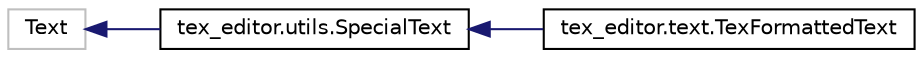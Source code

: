 digraph "Graphical Class Hierarchy"
{
  edge [fontname="Helvetica",fontsize="10",labelfontname="Helvetica",labelfontsize="10"];
  node [fontname="Helvetica",fontsize="10",shape=record];
  rankdir="LR";
  Node1 [label="Text",height=0.2,width=0.4,color="grey75", fillcolor="white", style="filled"];
  Node1 -> Node2 [dir="back",color="midnightblue",fontsize="10",style="solid",fontname="Helvetica"];
  Node2 [label="tex_editor.utils.SpecialText",height=0.2,width=0.4,color="black", fillcolor="white", style="filled",URL="$classtex__editor_1_1utils_1_1_special_text.html"];
  Node2 -> Node3 [dir="back",color="midnightblue",fontsize="10",style="solid",fontname="Helvetica"];
  Node3 [label="tex_editor.text.TexFormattedText",height=0.2,width=0.4,color="black", fillcolor="white", style="filled",URL="$classtex__editor_1_1text_1_1_tex_formatted_text.html"];
}
